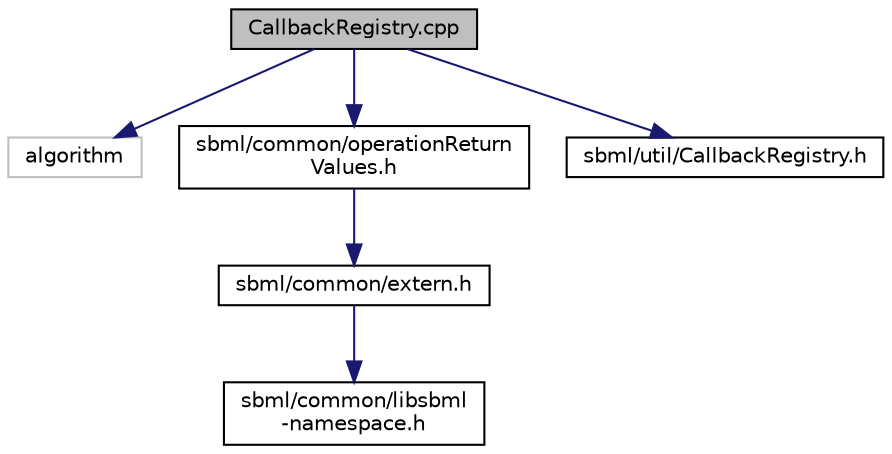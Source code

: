 digraph "CallbackRegistry.cpp"
{
 // INTERACTIVE_SVG=YES
  edge [fontname="Helvetica",fontsize="10",labelfontname="Helvetica",labelfontsize="10"];
  node [fontname="Helvetica",fontsize="10",shape=record];
  Node1 [label="CallbackRegistry.cpp",height=0.2,width=0.4,color="black", fillcolor="grey75", style="filled", fontcolor="black"];
  Node1 -> Node2 [color="midnightblue",fontsize="10",style="solid",fontname="Helvetica"];
  Node2 [label="algorithm",height=0.2,width=0.4,color="grey75", fillcolor="white", style="filled"];
  Node1 -> Node3 [color="midnightblue",fontsize="10",style="solid",fontname="Helvetica"];
  Node3 [label="sbml/common/operationReturn\lValues.h",height=0.2,width=0.4,color="black", fillcolor="white", style="filled",URL="$operation_return_values_8h.html",tooltip="Enumeration of values returned by operations within libSBML. "];
  Node3 -> Node4 [color="midnightblue",fontsize="10",style="solid",fontname="Helvetica"];
  Node4 [label="sbml/common/extern.h",height=0.2,width=0.4,color="black", fillcolor="white", style="filled",URL="$extern_8h.html",tooltip="Definitions of LIBSBML_EXTERN and related things. "];
  Node4 -> Node5 [color="midnightblue",fontsize="10",style="solid",fontname="Helvetica"];
  Node5 [label="sbml/common/libsbml\l-namespace.h",height=0.2,width=0.4,color="black", fillcolor="white", style="filled",URL="$libsbml-namespace_8h.html",tooltip="Defines C++ namespace of libSBML. "];
  Node1 -> Node6 [color="midnightblue",fontsize="10",style="solid",fontname="Helvetica"];
  Node6 [label="sbml/util/CallbackRegistry.h",height=0.2,width=0.4,color="black", fillcolor="white", style="filled",URL="$_callback_registry_8h.html"];
}
